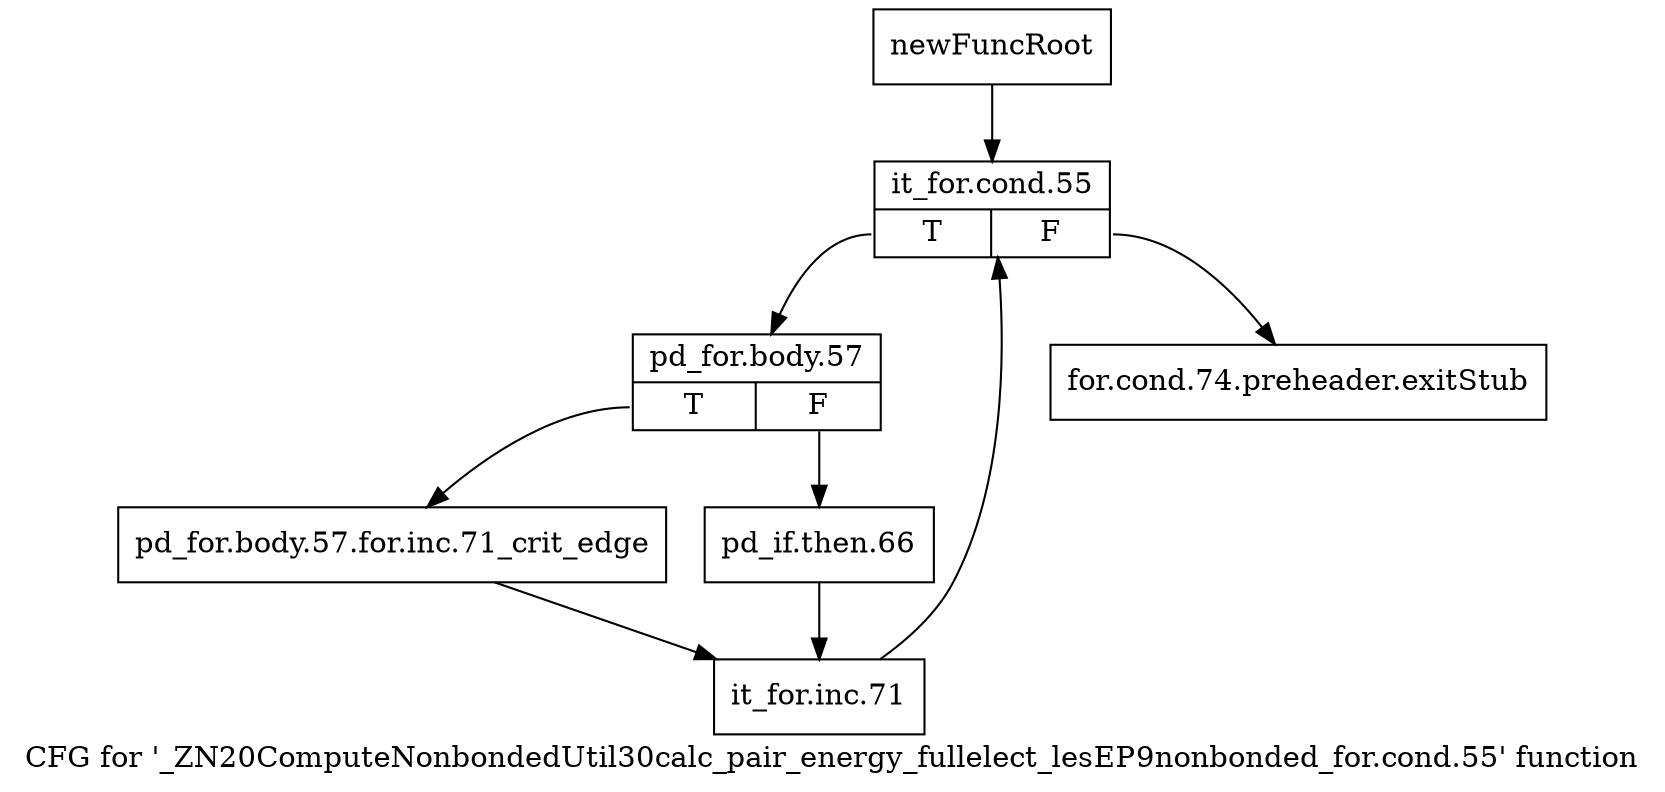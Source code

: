 digraph "CFG for '_ZN20ComputeNonbondedUtil30calc_pair_energy_fullelect_lesEP9nonbonded_for.cond.55' function" {
	label="CFG for '_ZN20ComputeNonbondedUtil30calc_pair_energy_fullelect_lesEP9nonbonded_for.cond.55' function";

	Node0x1ffebe0 [shape=record,label="{newFuncRoot}"];
	Node0x1ffebe0 -> Node0x1ffec80;
	Node0x1ffec30 [shape=record,label="{for.cond.74.preheader.exitStub}"];
	Node0x1ffec80 [shape=record,label="{it_for.cond.55|{<s0>T|<s1>F}}"];
	Node0x1ffec80:s0 -> Node0x1ffecd0;
	Node0x1ffec80:s1 -> Node0x1ffec30;
	Node0x1ffecd0 [shape=record,label="{pd_for.body.57|{<s0>T|<s1>F}}"];
	Node0x1ffecd0:s0 -> Node0x1ffed70;
	Node0x1ffecd0:s1 -> Node0x1ffed20;
	Node0x1ffed20 [shape=record,label="{pd_if.then.66}"];
	Node0x1ffed20 -> Node0x1ffedc0;
	Node0x1ffed70 [shape=record,label="{pd_for.body.57.for.inc.71_crit_edge}"];
	Node0x1ffed70 -> Node0x1ffedc0;
	Node0x1ffedc0 [shape=record,label="{it_for.inc.71}"];
	Node0x1ffedc0 -> Node0x1ffec80;
}

